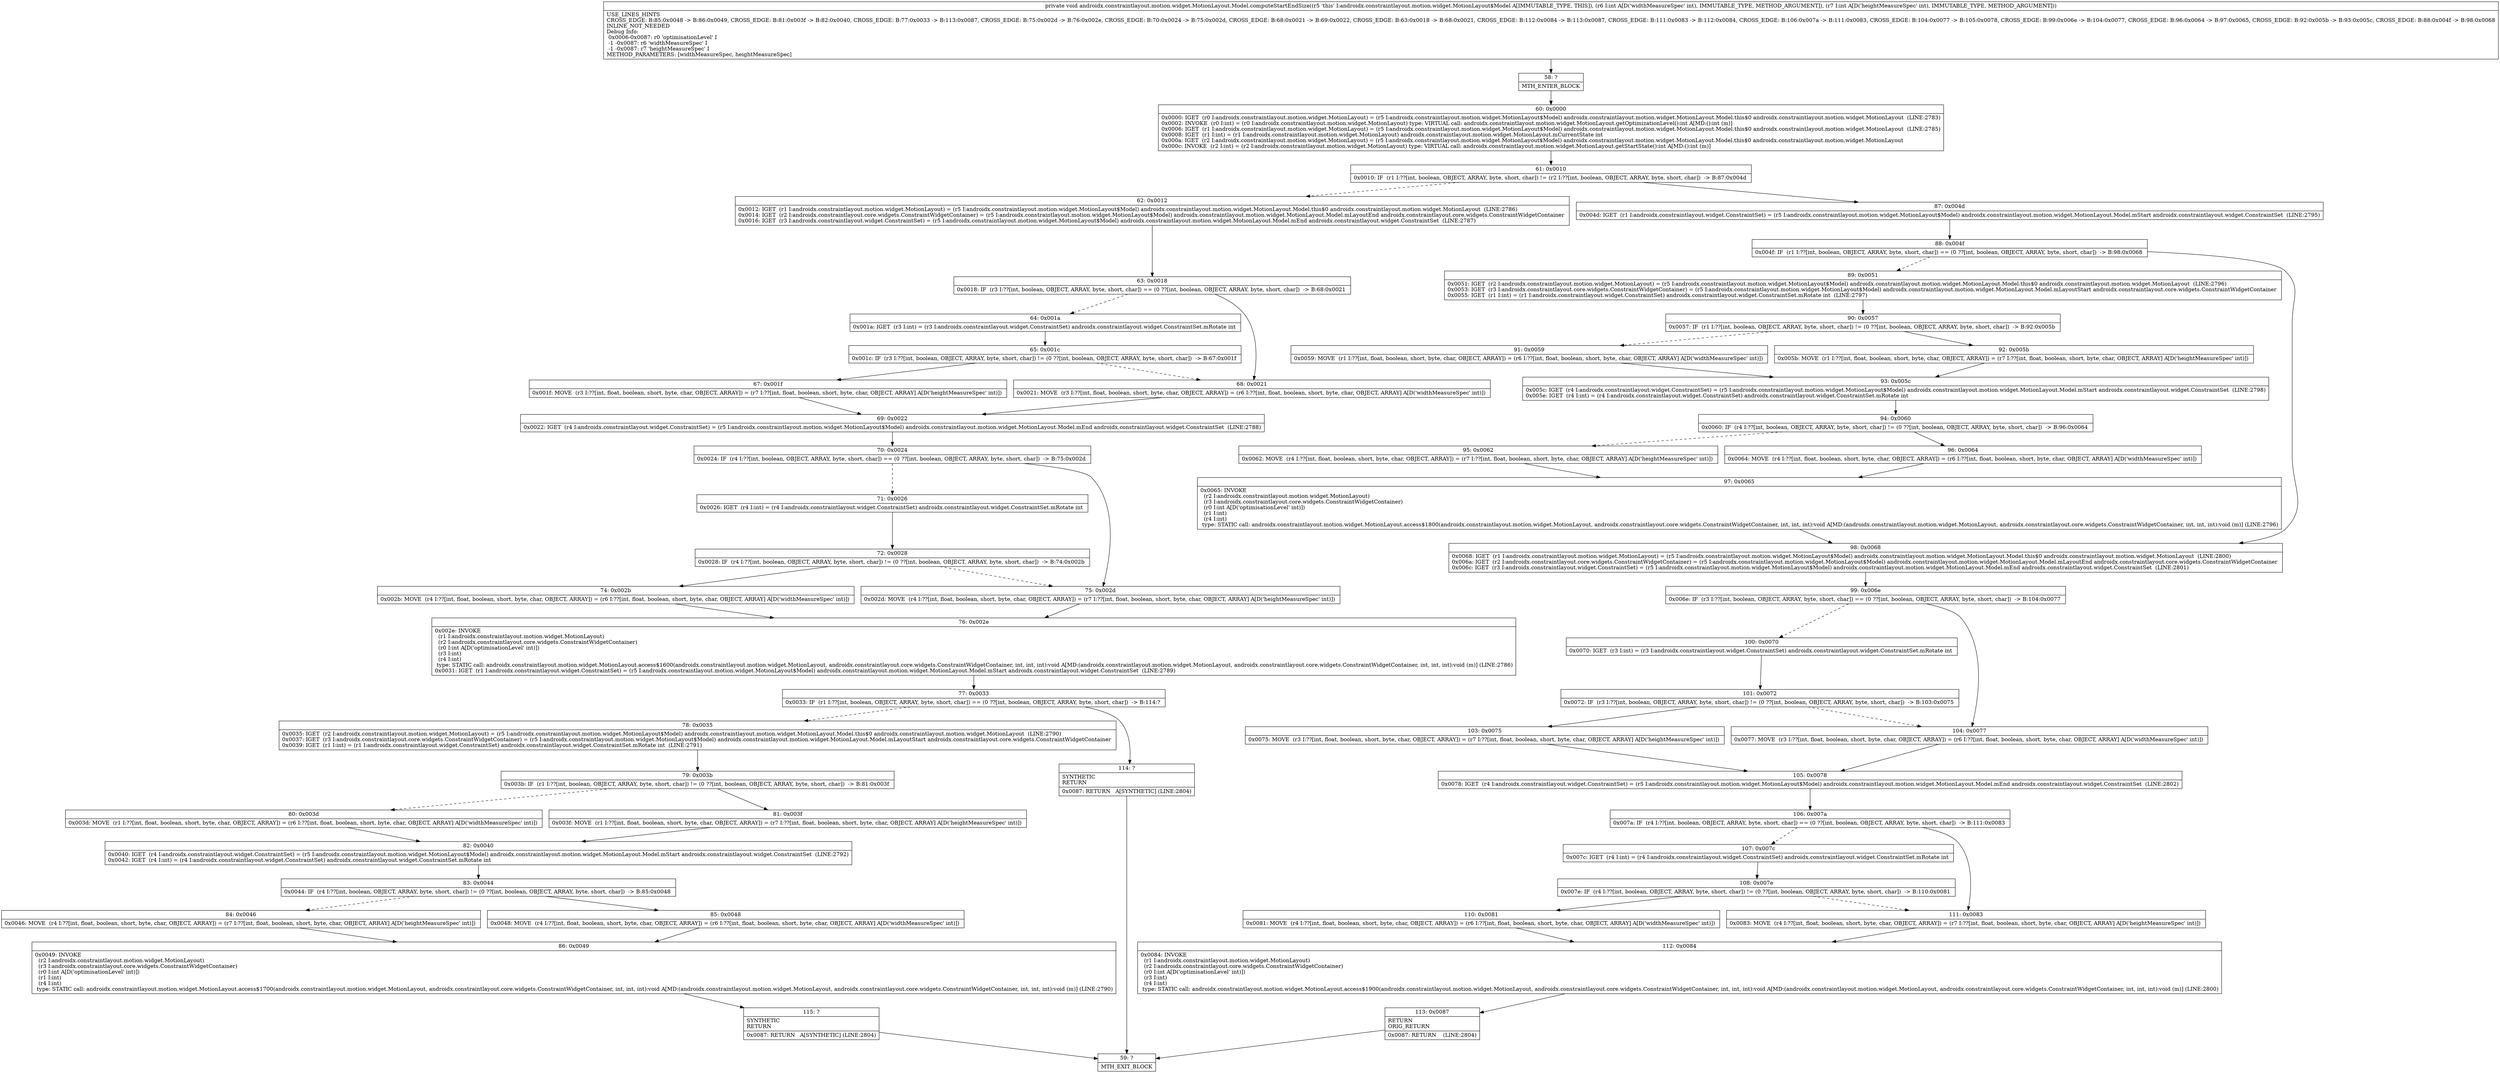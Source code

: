 digraph "CFG forandroidx.constraintlayout.motion.widget.MotionLayout.Model.computeStartEndSize(II)V" {
Node_58 [shape=record,label="{58\:\ ?|MTH_ENTER_BLOCK\l}"];
Node_60 [shape=record,label="{60\:\ 0x0000|0x0000: IGET  (r0 I:androidx.constraintlayout.motion.widget.MotionLayout) = (r5 I:androidx.constraintlayout.motion.widget.MotionLayout$Model) androidx.constraintlayout.motion.widget.MotionLayout.Model.this$0 androidx.constraintlayout.motion.widget.MotionLayout  (LINE:2783)\l0x0002: INVOKE  (r0 I:int) = (r0 I:androidx.constraintlayout.motion.widget.MotionLayout) type: VIRTUAL call: androidx.constraintlayout.motion.widget.MotionLayout.getOptimizationLevel():int A[MD:():int (m)]\l0x0006: IGET  (r1 I:androidx.constraintlayout.motion.widget.MotionLayout) = (r5 I:androidx.constraintlayout.motion.widget.MotionLayout$Model) androidx.constraintlayout.motion.widget.MotionLayout.Model.this$0 androidx.constraintlayout.motion.widget.MotionLayout  (LINE:2785)\l0x0008: IGET  (r1 I:int) = (r1 I:androidx.constraintlayout.motion.widget.MotionLayout) androidx.constraintlayout.motion.widget.MotionLayout.mCurrentState int \l0x000a: IGET  (r2 I:androidx.constraintlayout.motion.widget.MotionLayout) = (r5 I:androidx.constraintlayout.motion.widget.MotionLayout$Model) androidx.constraintlayout.motion.widget.MotionLayout.Model.this$0 androidx.constraintlayout.motion.widget.MotionLayout \l0x000c: INVOKE  (r2 I:int) = (r2 I:androidx.constraintlayout.motion.widget.MotionLayout) type: VIRTUAL call: androidx.constraintlayout.motion.widget.MotionLayout.getStartState():int A[MD:():int (m)]\l}"];
Node_61 [shape=record,label="{61\:\ 0x0010|0x0010: IF  (r1 I:??[int, boolean, OBJECT, ARRAY, byte, short, char]) != (r2 I:??[int, boolean, OBJECT, ARRAY, byte, short, char])  \-\> B:87:0x004d \l}"];
Node_62 [shape=record,label="{62\:\ 0x0012|0x0012: IGET  (r1 I:androidx.constraintlayout.motion.widget.MotionLayout) = (r5 I:androidx.constraintlayout.motion.widget.MotionLayout$Model) androidx.constraintlayout.motion.widget.MotionLayout.Model.this$0 androidx.constraintlayout.motion.widget.MotionLayout  (LINE:2786)\l0x0014: IGET  (r2 I:androidx.constraintlayout.core.widgets.ConstraintWidgetContainer) = (r5 I:androidx.constraintlayout.motion.widget.MotionLayout$Model) androidx.constraintlayout.motion.widget.MotionLayout.Model.mLayoutEnd androidx.constraintlayout.core.widgets.ConstraintWidgetContainer \l0x0016: IGET  (r3 I:androidx.constraintlayout.widget.ConstraintSet) = (r5 I:androidx.constraintlayout.motion.widget.MotionLayout$Model) androidx.constraintlayout.motion.widget.MotionLayout.Model.mEnd androidx.constraintlayout.widget.ConstraintSet  (LINE:2787)\l}"];
Node_63 [shape=record,label="{63\:\ 0x0018|0x0018: IF  (r3 I:??[int, boolean, OBJECT, ARRAY, byte, short, char]) == (0 ??[int, boolean, OBJECT, ARRAY, byte, short, char])  \-\> B:68:0x0021 \l}"];
Node_64 [shape=record,label="{64\:\ 0x001a|0x001a: IGET  (r3 I:int) = (r3 I:androidx.constraintlayout.widget.ConstraintSet) androidx.constraintlayout.widget.ConstraintSet.mRotate int \l}"];
Node_65 [shape=record,label="{65\:\ 0x001c|0x001c: IF  (r3 I:??[int, boolean, OBJECT, ARRAY, byte, short, char]) != (0 ??[int, boolean, OBJECT, ARRAY, byte, short, char])  \-\> B:67:0x001f \l}"];
Node_67 [shape=record,label="{67\:\ 0x001f|0x001f: MOVE  (r3 I:??[int, float, boolean, short, byte, char, OBJECT, ARRAY]) = (r7 I:??[int, float, boolean, short, byte, char, OBJECT, ARRAY] A[D('heightMeasureSpec' int)]) \l}"];
Node_69 [shape=record,label="{69\:\ 0x0022|0x0022: IGET  (r4 I:androidx.constraintlayout.widget.ConstraintSet) = (r5 I:androidx.constraintlayout.motion.widget.MotionLayout$Model) androidx.constraintlayout.motion.widget.MotionLayout.Model.mEnd androidx.constraintlayout.widget.ConstraintSet  (LINE:2788)\l}"];
Node_70 [shape=record,label="{70\:\ 0x0024|0x0024: IF  (r4 I:??[int, boolean, OBJECT, ARRAY, byte, short, char]) == (0 ??[int, boolean, OBJECT, ARRAY, byte, short, char])  \-\> B:75:0x002d \l}"];
Node_71 [shape=record,label="{71\:\ 0x0026|0x0026: IGET  (r4 I:int) = (r4 I:androidx.constraintlayout.widget.ConstraintSet) androidx.constraintlayout.widget.ConstraintSet.mRotate int \l}"];
Node_72 [shape=record,label="{72\:\ 0x0028|0x0028: IF  (r4 I:??[int, boolean, OBJECT, ARRAY, byte, short, char]) != (0 ??[int, boolean, OBJECT, ARRAY, byte, short, char])  \-\> B:74:0x002b \l}"];
Node_74 [shape=record,label="{74\:\ 0x002b|0x002b: MOVE  (r4 I:??[int, float, boolean, short, byte, char, OBJECT, ARRAY]) = (r6 I:??[int, float, boolean, short, byte, char, OBJECT, ARRAY] A[D('widthMeasureSpec' int)]) \l}"];
Node_76 [shape=record,label="{76\:\ 0x002e|0x002e: INVOKE  \l  (r1 I:androidx.constraintlayout.motion.widget.MotionLayout)\l  (r2 I:androidx.constraintlayout.core.widgets.ConstraintWidgetContainer)\l  (r0 I:int A[D('optimisationLevel' int)])\l  (r3 I:int)\l  (r4 I:int)\l type: STATIC call: androidx.constraintlayout.motion.widget.MotionLayout.access$1600(androidx.constraintlayout.motion.widget.MotionLayout, androidx.constraintlayout.core.widgets.ConstraintWidgetContainer, int, int, int):void A[MD:(androidx.constraintlayout.motion.widget.MotionLayout, androidx.constraintlayout.core.widgets.ConstraintWidgetContainer, int, int, int):void (m)] (LINE:2786)\l0x0031: IGET  (r1 I:androidx.constraintlayout.widget.ConstraintSet) = (r5 I:androidx.constraintlayout.motion.widget.MotionLayout$Model) androidx.constraintlayout.motion.widget.MotionLayout.Model.mStart androidx.constraintlayout.widget.ConstraintSet  (LINE:2789)\l}"];
Node_77 [shape=record,label="{77\:\ 0x0033|0x0033: IF  (r1 I:??[int, boolean, OBJECT, ARRAY, byte, short, char]) == (0 ??[int, boolean, OBJECT, ARRAY, byte, short, char])  \-\> B:114:? \l}"];
Node_78 [shape=record,label="{78\:\ 0x0035|0x0035: IGET  (r2 I:androidx.constraintlayout.motion.widget.MotionLayout) = (r5 I:androidx.constraintlayout.motion.widget.MotionLayout$Model) androidx.constraintlayout.motion.widget.MotionLayout.Model.this$0 androidx.constraintlayout.motion.widget.MotionLayout  (LINE:2790)\l0x0037: IGET  (r3 I:androidx.constraintlayout.core.widgets.ConstraintWidgetContainer) = (r5 I:androidx.constraintlayout.motion.widget.MotionLayout$Model) androidx.constraintlayout.motion.widget.MotionLayout.Model.mLayoutStart androidx.constraintlayout.core.widgets.ConstraintWidgetContainer \l0x0039: IGET  (r1 I:int) = (r1 I:androidx.constraintlayout.widget.ConstraintSet) androidx.constraintlayout.widget.ConstraintSet.mRotate int  (LINE:2791)\l}"];
Node_79 [shape=record,label="{79\:\ 0x003b|0x003b: IF  (r1 I:??[int, boolean, OBJECT, ARRAY, byte, short, char]) != (0 ??[int, boolean, OBJECT, ARRAY, byte, short, char])  \-\> B:81:0x003f \l}"];
Node_80 [shape=record,label="{80\:\ 0x003d|0x003d: MOVE  (r1 I:??[int, float, boolean, short, byte, char, OBJECT, ARRAY]) = (r6 I:??[int, float, boolean, short, byte, char, OBJECT, ARRAY] A[D('widthMeasureSpec' int)]) \l}"];
Node_82 [shape=record,label="{82\:\ 0x0040|0x0040: IGET  (r4 I:androidx.constraintlayout.widget.ConstraintSet) = (r5 I:androidx.constraintlayout.motion.widget.MotionLayout$Model) androidx.constraintlayout.motion.widget.MotionLayout.Model.mStart androidx.constraintlayout.widget.ConstraintSet  (LINE:2792)\l0x0042: IGET  (r4 I:int) = (r4 I:androidx.constraintlayout.widget.ConstraintSet) androidx.constraintlayout.widget.ConstraintSet.mRotate int \l}"];
Node_83 [shape=record,label="{83\:\ 0x0044|0x0044: IF  (r4 I:??[int, boolean, OBJECT, ARRAY, byte, short, char]) != (0 ??[int, boolean, OBJECT, ARRAY, byte, short, char])  \-\> B:85:0x0048 \l}"];
Node_84 [shape=record,label="{84\:\ 0x0046|0x0046: MOVE  (r4 I:??[int, float, boolean, short, byte, char, OBJECT, ARRAY]) = (r7 I:??[int, float, boolean, short, byte, char, OBJECT, ARRAY] A[D('heightMeasureSpec' int)]) \l}"];
Node_86 [shape=record,label="{86\:\ 0x0049|0x0049: INVOKE  \l  (r2 I:androidx.constraintlayout.motion.widget.MotionLayout)\l  (r3 I:androidx.constraintlayout.core.widgets.ConstraintWidgetContainer)\l  (r0 I:int A[D('optimisationLevel' int)])\l  (r1 I:int)\l  (r4 I:int)\l type: STATIC call: androidx.constraintlayout.motion.widget.MotionLayout.access$1700(androidx.constraintlayout.motion.widget.MotionLayout, androidx.constraintlayout.core.widgets.ConstraintWidgetContainer, int, int, int):void A[MD:(androidx.constraintlayout.motion.widget.MotionLayout, androidx.constraintlayout.core.widgets.ConstraintWidgetContainer, int, int, int):void (m)] (LINE:2790)\l}"];
Node_115 [shape=record,label="{115\:\ ?|SYNTHETIC\lRETURN\l|0x0087: RETURN   A[SYNTHETIC] (LINE:2804)\l}"];
Node_59 [shape=record,label="{59\:\ ?|MTH_EXIT_BLOCK\l}"];
Node_85 [shape=record,label="{85\:\ 0x0048|0x0048: MOVE  (r4 I:??[int, float, boolean, short, byte, char, OBJECT, ARRAY]) = (r6 I:??[int, float, boolean, short, byte, char, OBJECT, ARRAY] A[D('widthMeasureSpec' int)]) \l}"];
Node_81 [shape=record,label="{81\:\ 0x003f|0x003f: MOVE  (r1 I:??[int, float, boolean, short, byte, char, OBJECT, ARRAY]) = (r7 I:??[int, float, boolean, short, byte, char, OBJECT, ARRAY] A[D('heightMeasureSpec' int)]) \l}"];
Node_114 [shape=record,label="{114\:\ ?|SYNTHETIC\lRETURN\l|0x0087: RETURN   A[SYNTHETIC] (LINE:2804)\l}"];
Node_75 [shape=record,label="{75\:\ 0x002d|0x002d: MOVE  (r4 I:??[int, float, boolean, short, byte, char, OBJECT, ARRAY]) = (r7 I:??[int, float, boolean, short, byte, char, OBJECT, ARRAY] A[D('heightMeasureSpec' int)]) \l}"];
Node_68 [shape=record,label="{68\:\ 0x0021|0x0021: MOVE  (r3 I:??[int, float, boolean, short, byte, char, OBJECT, ARRAY]) = (r6 I:??[int, float, boolean, short, byte, char, OBJECT, ARRAY] A[D('widthMeasureSpec' int)]) \l}"];
Node_87 [shape=record,label="{87\:\ 0x004d|0x004d: IGET  (r1 I:androidx.constraintlayout.widget.ConstraintSet) = (r5 I:androidx.constraintlayout.motion.widget.MotionLayout$Model) androidx.constraintlayout.motion.widget.MotionLayout.Model.mStart androidx.constraintlayout.widget.ConstraintSet  (LINE:2795)\l}"];
Node_88 [shape=record,label="{88\:\ 0x004f|0x004f: IF  (r1 I:??[int, boolean, OBJECT, ARRAY, byte, short, char]) == (0 ??[int, boolean, OBJECT, ARRAY, byte, short, char])  \-\> B:98:0x0068 \l}"];
Node_89 [shape=record,label="{89\:\ 0x0051|0x0051: IGET  (r2 I:androidx.constraintlayout.motion.widget.MotionLayout) = (r5 I:androidx.constraintlayout.motion.widget.MotionLayout$Model) androidx.constraintlayout.motion.widget.MotionLayout.Model.this$0 androidx.constraintlayout.motion.widget.MotionLayout  (LINE:2796)\l0x0053: IGET  (r3 I:androidx.constraintlayout.core.widgets.ConstraintWidgetContainer) = (r5 I:androidx.constraintlayout.motion.widget.MotionLayout$Model) androidx.constraintlayout.motion.widget.MotionLayout.Model.mLayoutStart androidx.constraintlayout.core.widgets.ConstraintWidgetContainer \l0x0055: IGET  (r1 I:int) = (r1 I:androidx.constraintlayout.widget.ConstraintSet) androidx.constraintlayout.widget.ConstraintSet.mRotate int  (LINE:2797)\l}"];
Node_90 [shape=record,label="{90\:\ 0x0057|0x0057: IF  (r1 I:??[int, boolean, OBJECT, ARRAY, byte, short, char]) != (0 ??[int, boolean, OBJECT, ARRAY, byte, short, char])  \-\> B:92:0x005b \l}"];
Node_91 [shape=record,label="{91\:\ 0x0059|0x0059: MOVE  (r1 I:??[int, float, boolean, short, byte, char, OBJECT, ARRAY]) = (r6 I:??[int, float, boolean, short, byte, char, OBJECT, ARRAY] A[D('widthMeasureSpec' int)]) \l}"];
Node_93 [shape=record,label="{93\:\ 0x005c|0x005c: IGET  (r4 I:androidx.constraintlayout.widget.ConstraintSet) = (r5 I:androidx.constraintlayout.motion.widget.MotionLayout$Model) androidx.constraintlayout.motion.widget.MotionLayout.Model.mStart androidx.constraintlayout.widget.ConstraintSet  (LINE:2798)\l0x005e: IGET  (r4 I:int) = (r4 I:androidx.constraintlayout.widget.ConstraintSet) androidx.constraintlayout.widget.ConstraintSet.mRotate int \l}"];
Node_94 [shape=record,label="{94\:\ 0x0060|0x0060: IF  (r4 I:??[int, boolean, OBJECT, ARRAY, byte, short, char]) != (0 ??[int, boolean, OBJECT, ARRAY, byte, short, char])  \-\> B:96:0x0064 \l}"];
Node_95 [shape=record,label="{95\:\ 0x0062|0x0062: MOVE  (r4 I:??[int, float, boolean, short, byte, char, OBJECT, ARRAY]) = (r7 I:??[int, float, boolean, short, byte, char, OBJECT, ARRAY] A[D('heightMeasureSpec' int)]) \l}"];
Node_97 [shape=record,label="{97\:\ 0x0065|0x0065: INVOKE  \l  (r2 I:androidx.constraintlayout.motion.widget.MotionLayout)\l  (r3 I:androidx.constraintlayout.core.widgets.ConstraintWidgetContainer)\l  (r0 I:int A[D('optimisationLevel' int)])\l  (r1 I:int)\l  (r4 I:int)\l type: STATIC call: androidx.constraintlayout.motion.widget.MotionLayout.access$1800(androidx.constraintlayout.motion.widget.MotionLayout, androidx.constraintlayout.core.widgets.ConstraintWidgetContainer, int, int, int):void A[MD:(androidx.constraintlayout.motion.widget.MotionLayout, androidx.constraintlayout.core.widgets.ConstraintWidgetContainer, int, int, int):void (m)] (LINE:2796)\l}"];
Node_96 [shape=record,label="{96\:\ 0x0064|0x0064: MOVE  (r4 I:??[int, float, boolean, short, byte, char, OBJECT, ARRAY]) = (r6 I:??[int, float, boolean, short, byte, char, OBJECT, ARRAY] A[D('widthMeasureSpec' int)]) \l}"];
Node_92 [shape=record,label="{92\:\ 0x005b|0x005b: MOVE  (r1 I:??[int, float, boolean, short, byte, char, OBJECT, ARRAY]) = (r7 I:??[int, float, boolean, short, byte, char, OBJECT, ARRAY] A[D('heightMeasureSpec' int)]) \l}"];
Node_98 [shape=record,label="{98\:\ 0x0068|0x0068: IGET  (r1 I:androidx.constraintlayout.motion.widget.MotionLayout) = (r5 I:androidx.constraintlayout.motion.widget.MotionLayout$Model) androidx.constraintlayout.motion.widget.MotionLayout.Model.this$0 androidx.constraintlayout.motion.widget.MotionLayout  (LINE:2800)\l0x006a: IGET  (r2 I:androidx.constraintlayout.core.widgets.ConstraintWidgetContainer) = (r5 I:androidx.constraintlayout.motion.widget.MotionLayout$Model) androidx.constraintlayout.motion.widget.MotionLayout.Model.mLayoutEnd androidx.constraintlayout.core.widgets.ConstraintWidgetContainer \l0x006c: IGET  (r3 I:androidx.constraintlayout.widget.ConstraintSet) = (r5 I:androidx.constraintlayout.motion.widget.MotionLayout$Model) androidx.constraintlayout.motion.widget.MotionLayout.Model.mEnd androidx.constraintlayout.widget.ConstraintSet  (LINE:2801)\l}"];
Node_99 [shape=record,label="{99\:\ 0x006e|0x006e: IF  (r3 I:??[int, boolean, OBJECT, ARRAY, byte, short, char]) == (0 ??[int, boolean, OBJECT, ARRAY, byte, short, char])  \-\> B:104:0x0077 \l}"];
Node_100 [shape=record,label="{100\:\ 0x0070|0x0070: IGET  (r3 I:int) = (r3 I:androidx.constraintlayout.widget.ConstraintSet) androidx.constraintlayout.widget.ConstraintSet.mRotate int \l}"];
Node_101 [shape=record,label="{101\:\ 0x0072|0x0072: IF  (r3 I:??[int, boolean, OBJECT, ARRAY, byte, short, char]) != (0 ??[int, boolean, OBJECT, ARRAY, byte, short, char])  \-\> B:103:0x0075 \l}"];
Node_103 [shape=record,label="{103\:\ 0x0075|0x0075: MOVE  (r3 I:??[int, float, boolean, short, byte, char, OBJECT, ARRAY]) = (r7 I:??[int, float, boolean, short, byte, char, OBJECT, ARRAY] A[D('heightMeasureSpec' int)]) \l}"];
Node_105 [shape=record,label="{105\:\ 0x0078|0x0078: IGET  (r4 I:androidx.constraintlayout.widget.ConstraintSet) = (r5 I:androidx.constraintlayout.motion.widget.MotionLayout$Model) androidx.constraintlayout.motion.widget.MotionLayout.Model.mEnd androidx.constraintlayout.widget.ConstraintSet  (LINE:2802)\l}"];
Node_106 [shape=record,label="{106\:\ 0x007a|0x007a: IF  (r4 I:??[int, boolean, OBJECT, ARRAY, byte, short, char]) == (0 ??[int, boolean, OBJECT, ARRAY, byte, short, char])  \-\> B:111:0x0083 \l}"];
Node_107 [shape=record,label="{107\:\ 0x007c|0x007c: IGET  (r4 I:int) = (r4 I:androidx.constraintlayout.widget.ConstraintSet) androidx.constraintlayout.widget.ConstraintSet.mRotate int \l}"];
Node_108 [shape=record,label="{108\:\ 0x007e|0x007e: IF  (r4 I:??[int, boolean, OBJECT, ARRAY, byte, short, char]) != (0 ??[int, boolean, OBJECT, ARRAY, byte, short, char])  \-\> B:110:0x0081 \l}"];
Node_110 [shape=record,label="{110\:\ 0x0081|0x0081: MOVE  (r4 I:??[int, float, boolean, short, byte, char, OBJECT, ARRAY]) = (r6 I:??[int, float, boolean, short, byte, char, OBJECT, ARRAY] A[D('widthMeasureSpec' int)]) \l}"];
Node_112 [shape=record,label="{112\:\ 0x0084|0x0084: INVOKE  \l  (r1 I:androidx.constraintlayout.motion.widget.MotionLayout)\l  (r2 I:androidx.constraintlayout.core.widgets.ConstraintWidgetContainer)\l  (r0 I:int A[D('optimisationLevel' int)])\l  (r3 I:int)\l  (r4 I:int)\l type: STATIC call: androidx.constraintlayout.motion.widget.MotionLayout.access$1900(androidx.constraintlayout.motion.widget.MotionLayout, androidx.constraintlayout.core.widgets.ConstraintWidgetContainer, int, int, int):void A[MD:(androidx.constraintlayout.motion.widget.MotionLayout, androidx.constraintlayout.core.widgets.ConstraintWidgetContainer, int, int, int):void (m)] (LINE:2800)\l}"];
Node_113 [shape=record,label="{113\:\ 0x0087|RETURN\lORIG_RETURN\l|0x0087: RETURN    (LINE:2804)\l}"];
Node_111 [shape=record,label="{111\:\ 0x0083|0x0083: MOVE  (r4 I:??[int, float, boolean, short, byte, char, OBJECT, ARRAY]) = (r7 I:??[int, float, boolean, short, byte, char, OBJECT, ARRAY] A[D('heightMeasureSpec' int)]) \l}"];
Node_104 [shape=record,label="{104\:\ 0x0077|0x0077: MOVE  (r3 I:??[int, float, boolean, short, byte, char, OBJECT, ARRAY]) = (r6 I:??[int, float, boolean, short, byte, char, OBJECT, ARRAY] A[D('widthMeasureSpec' int)]) \l}"];
MethodNode[shape=record,label="{private void androidx.constraintlayout.motion.widget.MotionLayout.Model.computeStartEndSize((r5 'this' I:androidx.constraintlayout.motion.widget.MotionLayout$Model A[IMMUTABLE_TYPE, THIS]), (r6 I:int A[D('widthMeasureSpec' int), IMMUTABLE_TYPE, METHOD_ARGUMENT]), (r7 I:int A[D('heightMeasureSpec' int), IMMUTABLE_TYPE, METHOD_ARGUMENT]))  | USE_LINES_HINTS\lCROSS_EDGE: B:85:0x0048 \-\> B:86:0x0049, CROSS_EDGE: B:81:0x003f \-\> B:82:0x0040, CROSS_EDGE: B:77:0x0033 \-\> B:113:0x0087, CROSS_EDGE: B:75:0x002d \-\> B:76:0x002e, CROSS_EDGE: B:70:0x0024 \-\> B:75:0x002d, CROSS_EDGE: B:68:0x0021 \-\> B:69:0x0022, CROSS_EDGE: B:63:0x0018 \-\> B:68:0x0021, CROSS_EDGE: B:112:0x0084 \-\> B:113:0x0087, CROSS_EDGE: B:111:0x0083 \-\> B:112:0x0084, CROSS_EDGE: B:106:0x007a \-\> B:111:0x0083, CROSS_EDGE: B:104:0x0077 \-\> B:105:0x0078, CROSS_EDGE: B:99:0x006e \-\> B:104:0x0077, CROSS_EDGE: B:96:0x0064 \-\> B:97:0x0065, CROSS_EDGE: B:92:0x005b \-\> B:93:0x005c, CROSS_EDGE: B:88:0x004f \-\> B:98:0x0068\lINLINE_NOT_NEEDED\lDebug Info:\l  0x0006\-0x0087: r0 'optimisationLevel' I\l  \-1 \-0x0087: r6 'widthMeasureSpec' I\l  \-1 \-0x0087: r7 'heightMeasureSpec' I\lMETHOD_PARAMETERS: [widthMeasureSpec, heightMeasureSpec]\l}"];
MethodNode -> Node_58;Node_58 -> Node_60;
Node_60 -> Node_61;
Node_61 -> Node_62[style=dashed];
Node_61 -> Node_87;
Node_62 -> Node_63;
Node_63 -> Node_64[style=dashed];
Node_63 -> Node_68;
Node_64 -> Node_65;
Node_65 -> Node_67;
Node_65 -> Node_68[style=dashed];
Node_67 -> Node_69;
Node_69 -> Node_70;
Node_70 -> Node_71[style=dashed];
Node_70 -> Node_75;
Node_71 -> Node_72;
Node_72 -> Node_74;
Node_72 -> Node_75[style=dashed];
Node_74 -> Node_76;
Node_76 -> Node_77;
Node_77 -> Node_78[style=dashed];
Node_77 -> Node_114;
Node_78 -> Node_79;
Node_79 -> Node_80[style=dashed];
Node_79 -> Node_81;
Node_80 -> Node_82;
Node_82 -> Node_83;
Node_83 -> Node_84[style=dashed];
Node_83 -> Node_85;
Node_84 -> Node_86;
Node_86 -> Node_115;
Node_115 -> Node_59;
Node_85 -> Node_86;
Node_81 -> Node_82;
Node_114 -> Node_59;
Node_75 -> Node_76;
Node_68 -> Node_69;
Node_87 -> Node_88;
Node_88 -> Node_89[style=dashed];
Node_88 -> Node_98;
Node_89 -> Node_90;
Node_90 -> Node_91[style=dashed];
Node_90 -> Node_92;
Node_91 -> Node_93;
Node_93 -> Node_94;
Node_94 -> Node_95[style=dashed];
Node_94 -> Node_96;
Node_95 -> Node_97;
Node_97 -> Node_98;
Node_96 -> Node_97;
Node_92 -> Node_93;
Node_98 -> Node_99;
Node_99 -> Node_100[style=dashed];
Node_99 -> Node_104;
Node_100 -> Node_101;
Node_101 -> Node_103;
Node_101 -> Node_104[style=dashed];
Node_103 -> Node_105;
Node_105 -> Node_106;
Node_106 -> Node_107[style=dashed];
Node_106 -> Node_111;
Node_107 -> Node_108;
Node_108 -> Node_110;
Node_108 -> Node_111[style=dashed];
Node_110 -> Node_112;
Node_112 -> Node_113;
Node_113 -> Node_59;
Node_111 -> Node_112;
Node_104 -> Node_105;
}

